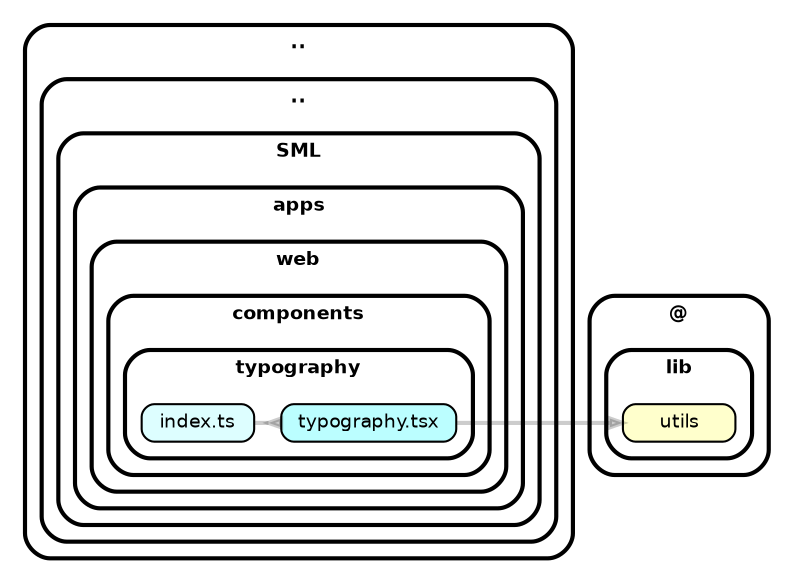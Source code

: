 strict digraph "dependency-cruiser output"{
    rankdir="LR" splines="true" overlap="false" nodesep="0.16" ranksep="0.18" fontname="Helvetica-bold" fontsize="9" style="rounded,bold,filled" fillcolor="#ffffff" compound="true"
    node [shape="box" style="rounded, filled" height="0.2" color="black" fillcolor="#ffffcc" fontcolor="black" fontname="Helvetica" fontsize="9"]
    edge [arrowhead="normal" arrowsize="0.6" penwidth="2.0" color="#00000033" fontname="Helvetica" fontsize="9"]

    subgraph "cluster_.." {label=".." subgraph "cluster_../.." {label=".." subgraph "cluster_../../SML" {label="SML" subgraph "cluster_../../SML/apps" {label="apps" subgraph "cluster_../../SML/apps/web" {label="web" subgraph "cluster_../../SML/apps/web/components" {label="components" subgraph "cluster_../../SML/apps/web/components/typography" {label="typography" "../../SML/apps/web/components/typography/index.ts" [label=<index.ts> tooltip="index.ts" URL="../../SML/apps/web/components/typography/index.ts" fillcolor="#ddfeff"] } } } } } } }
    "../../SML/apps/web/components/typography/index.ts" -> "../../SML/apps/web/components/typography/typography.tsx" [arrowhead="inv"]
    subgraph "cluster_.." {label=".." subgraph "cluster_../.." {label=".." subgraph "cluster_../../SML" {label="SML" subgraph "cluster_../../SML/apps" {label="apps" subgraph "cluster_../../SML/apps/web" {label="web" subgraph "cluster_../../SML/apps/web/components" {label="components" subgraph "cluster_../../SML/apps/web/components/typography" {label="typography" "../../SML/apps/web/components/typography/typography.tsx" [label=<typography.tsx> tooltip="typography.tsx" URL="../../SML/apps/web/components/typography/typography.tsx" fillcolor="#bbfeff"] } } } } } } }
    "../../SML/apps/web/components/typography/typography.tsx" -> "@/lib/utils"
    subgraph "cluster_@" {label="@" subgraph "cluster_@/lib" {label="lib" "@/lib/utils" [label=<utils> tooltip="utils" ] } }
}
